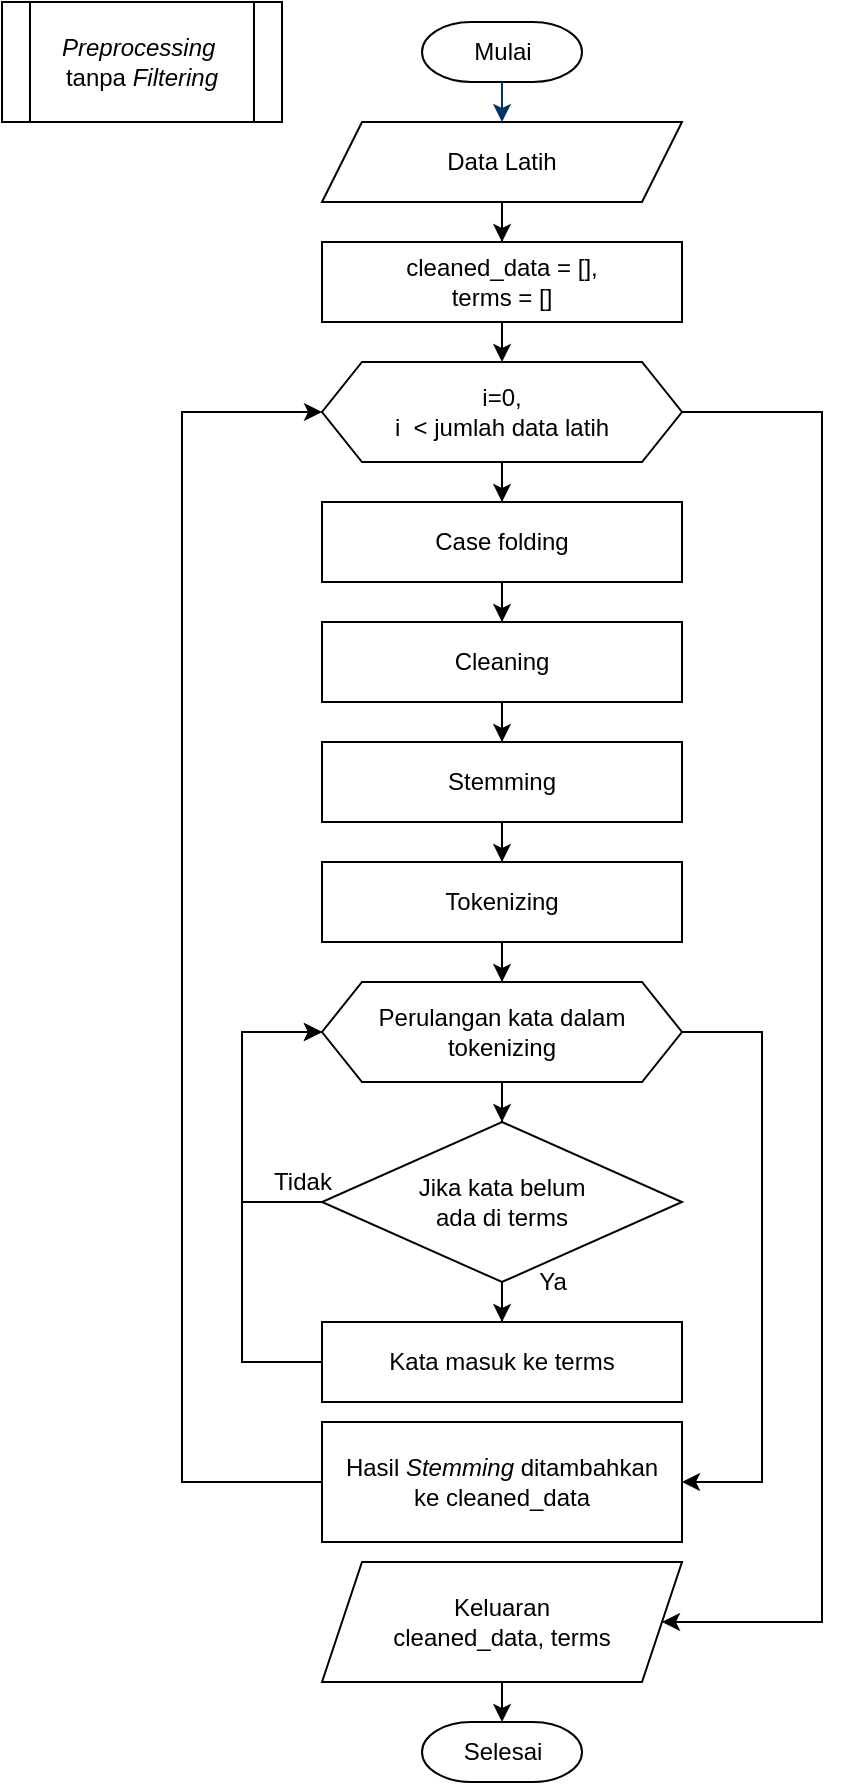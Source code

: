 <mxfile version="13.8.1" type="device"><diagram id="tYseW3QaEvNY1XFsHdk0" name="Page-1"><mxGraphModel dx="1106" dy="662" grid="1" gridSize="10" guides="1" tooltips="1" connect="1" arrows="1" fold="1" page="1" pageScale="1" pageWidth="827" pageHeight="1169" math="0" shadow="0"><root><mxCell id="0"/><mxCell id="1" parent="0"/><mxCell id="uR28_eBabnYmiAGYZiIV-12" value="Mulai" style="shape=mxgraph.flowchart.terminator;strokeWidth=1;gradientColor=none;gradientDirection=north;fontStyle=0;html=1;" parent="1" vertex="1"><mxGeometry x="260" y="30" width="80" height="30" as="geometry"/></mxCell><mxCell id="uR28_eBabnYmiAGYZiIV-13" style="fontStyle=1;strokeColor=#003366;strokeWidth=1;html=1;entryX=0.5;entryY=0;entryDx=0;entryDy=0;" parent="1" source="uR28_eBabnYmiAGYZiIV-12" target="uR28_eBabnYmiAGYZiIV-21" edge="1"><mxGeometry relative="1" as="geometry"><mxPoint x="300" y="80" as="targetPoint"/></mxGeometry></mxCell><mxCell id="uR28_eBabnYmiAGYZiIV-37" value="" style="edgeStyle=orthogonalEdgeStyle;rounded=0;orthogonalLoop=1;jettySize=auto;html=1;" parent="1" source="uR28_eBabnYmiAGYZiIV-21" target="uR28_eBabnYmiAGYZiIV-36" edge="1"><mxGeometry relative="1" as="geometry"/></mxCell><mxCell id="uR28_eBabnYmiAGYZiIV-21" value="Data Latih" style="shape=parallelogram;perimeter=parallelogramPerimeter;whiteSpace=wrap;html=1;fixedSize=1;" parent="1" vertex="1"><mxGeometry x="210" y="80" width="180" height="40" as="geometry"/></mxCell><mxCell id="uR28_eBabnYmiAGYZiIV-23" value="&lt;i&gt;Preprocessing&amp;nbsp;&lt;/i&gt;&lt;br&gt;tanpa &lt;i&gt;Filtering&lt;/i&gt;" style="shape=process;whiteSpace=wrap;html=1;backgroundOutline=1;" parent="1" vertex="1"><mxGeometry x="50" y="20" width="140" height="60" as="geometry"/></mxCell><mxCell id="uR28_eBabnYmiAGYZiIV-27" value="" style="edgeStyle=orthogonalEdgeStyle;rounded=0;orthogonalLoop=1;jettySize=auto;html=1;entryX=0.5;entryY=0;entryDx=0;entryDy=0;" parent="1" source="uR28_eBabnYmiAGYZiIV-24" target="oAiwEMiD5bgobLzKZr8S-1" edge="1"><mxGeometry relative="1" as="geometry"><mxPoint x="300" y="270" as="targetPoint"/></mxGeometry></mxCell><mxCell id="uR28_eBabnYmiAGYZiIV-63" style="edgeStyle=orthogonalEdgeStyle;rounded=0;orthogonalLoop=1;jettySize=auto;html=1;exitX=1;exitY=0.5;exitDx=0;exitDy=0;entryX=1;entryY=0.5;entryDx=0;entryDy=0;" parent="1" source="uR28_eBabnYmiAGYZiIV-24" target="uR28_eBabnYmiAGYZiIV-58" edge="1"><mxGeometry relative="1" as="geometry"><Array as="points"><mxPoint x="460" y="225"/><mxPoint x="460" y="830"/></Array></mxGeometry></mxCell><mxCell id="uR28_eBabnYmiAGYZiIV-24" value="i=0,&lt;br&gt;i &amp;nbsp;&amp;lt; jumlah data latih" style="shape=hexagon;perimeter=hexagonPerimeter2;whiteSpace=wrap;html=1;fixedSize=1;" parent="1" vertex="1"><mxGeometry x="210" y="200" width="180" height="50" as="geometry"/></mxCell><mxCell id="uR28_eBabnYmiAGYZiIV-39" style="edgeStyle=orthogonalEdgeStyle;rounded=0;orthogonalLoop=1;jettySize=auto;html=1;exitX=0.5;exitY=1;exitDx=0;exitDy=0;entryX=0.5;entryY=0;entryDx=0;entryDy=0;" parent="1" source="uR28_eBabnYmiAGYZiIV-36" target="uR28_eBabnYmiAGYZiIV-24" edge="1"><mxGeometry relative="1" as="geometry"/></mxCell><mxCell id="uR28_eBabnYmiAGYZiIV-36" value="cleaned_data = [],&lt;br&gt;terms = []" style="rounded=0;whiteSpace=wrap;html=1;" parent="1" vertex="1"><mxGeometry x="210" y="140" width="180" height="40" as="geometry"/></mxCell><mxCell id="uR28_eBabnYmiAGYZiIV-62" style="edgeStyle=orthogonalEdgeStyle;rounded=0;orthogonalLoop=1;jettySize=auto;html=1;exitX=0;exitY=0.5;exitDx=0;exitDy=0;entryX=0;entryY=0.5;entryDx=0;entryDy=0;" parent="1" source="uR28_eBabnYmiAGYZiIV-42" target="uR28_eBabnYmiAGYZiIV-24" edge="1"><mxGeometry relative="1" as="geometry"><Array as="points"><mxPoint x="140" y="760"/><mxPoint x="140" y="225"/></Array></mxGeometry></mxCell><mxCell id="uR28_eBabnYmiAGYZiIV-42" value="Hasil &lt;i&gt;Stemming&lt;/i&gt; ditambahkan&lt;br&gt;ke cleaned_data" style="whiteSpace=wrap;html=1;" parent="1" vertex="1"><mxGeometry x="210" y="730" width="180" height="60" as="geometry"/></mxCell><mxCell id="uR28_eBabnYmiAGYZiIV-50" value="" style="edgeStyle=orthogonalEdgeStyle;rounded=0;orthogonalLoop=1;jettySize=auto;html=1;" parent="1" source="uR28_eBabnYmiAGYZiIV-46" target="uR28_eBabnYmiAGYZiIV-49" edge="1"><mxGeometry relative="1" as="geometry"/></mxCell><mxCell id="uR28_eBabnYmiAGYZiIV-57" style="edgeStyle=orthogonalEdgeStyle;rounded=0;orthogonalLoop=1;jettySize=auto;html=1;entryX=1;entryY=0.5;entryDx=0;entryDy=0;" parent="1" source="uR28_eBabnYmiAGYZiIV-46" target="uR28_eBabnYmiAGYZiIV-42" edge="1"><mxGeometry relative="1" as="geometry"><Array as="points"><mxPoint x="430" y="535"/><mxPoint x="430" y="760"/></Array></mxGeometry></mxCell><mxCell id="uR28_eBabnYmiAGYZiIV-46" value="Perulangan kata dalam tokenizing" style="shape=hexagon;perimeter=hexagonPerimeter2;whiteSpace=wrap;html=1;fixedSize=1;" parent="1" vertex="1"><mxGeometry x="210" y="510" width="180" height="50" as="geometry"/></mxCell><mxCell id="uR28_eBabnYmiAGYZiIV-52" value="" style="edgeStyle=orthogonalEdgeStyle;rounded=0;orthogonalLoop=1;jettySize=auto;html=1;" parent="1" source="uR28_eBabnYmiAGYZiIV-49" target="uR28_eBabnYmiAGYZiIV-51" edge="1"><mxGeometry relative="1" as="geometry"/></mxCell><mxCell id="uR28_eBabnYmiAGYZiIV-53" style="edgeStyle=orthogonalEdgeStyle;rounded=0;orthogonalLoop=1;jettySize=auto;html=1;entryX=0;entryY=0.5;entryDx=0;entryDy=0;exitX=0;exitY=0.5;exitDx=0;exitDy=0;" parent="1" source="uR28_eBabnYmiAGYZiIV-49" target="uR28_eBabnYmiAGYZiIV-46" edge="1"><mxGeometry relative="1" as="geometry"><Array as="points"><mxPoint x="170" y="620"/><mxPoint x="170" y="535"/></Array></mxGeometry></mxCell><mxCell id="uR28_eBabnYmiAGYZiIV-49" value="Jika kata belum&lt;br&gt;ada di terms" style="rhombus;whiteSpace=wrap;html=1;" parent="1" vertex="1"><mxGeometry x="210" y="580" width="180" height="80" as="geometry"/></mxCell><mxCell id="uR28_eBabnYmiAGYZiIV-56" style="edgeStyle=orthogonalEdgeStyle;rounded=0;orthogonalLoop=1;jettySize=auto;html=1;entryX=0;entryY=0.5;entryDx=0;entryDy=0;" parent="1" source="uR28_eBabnYmiAGYZiIV-51" target="uR28_eBabnYmiAGYZiIV-46" edge="1"><mxGeometry relative="1" as="geometry"><Array as="points"><mxPoint x="170" y="700"/><mxPoint x="170" y="535"/></Array></mxGeometry></mxCell><mxCell id="uR28_eBabnYmiAGYZiIV-51" value="Kata masuk ke terms" style="whiteSpace=wrap;html=1;" parent="1" vertex="1"><mxGeometry x="210" y="680" width="180" height="40" as="geometry"/></mxCell><mxCell id="uR28_eBabnYmiAGYZiIV-54" value="Ya" style="text;html=1;align=center;verticalAlign=middle;resizable=0;points=[];autosize=1;" parent="1" vertex="1"><mxGeometry x="310" y="650" width="30" height="20" as="geometry"/></mxCell><mxCell id="uR28_eBabnYmiAGYZiIV-55" value="Tidak" style="text;html=1;align=center;verticalAlign=middle;resizable=0;points=[];autosize=1;" parent="1" vertex="1"><mxGeometry x="180" y="600" width="40" height="20" as="geometry"/></mxCell><mxCell id="uR28_eBabnYmiAGYZiIV-61" style="edgeStyle=orthogonalEdgeStyle;rounded=0;orthogonalLoop=1;jettySize=auto;html=1;exitX=0.5;exitY=1;exitDx=0;exitDy=0;entryX=0.5;entryY=0;entryDx=0;entryDy=0;entryPerimeter=0;" parent="1" source="uR28_eBabnYmiAGYZiIV-58" target="uR28_eBabnYmiAGYZiIV-60" edge="1"><mxGeometry relative="1" as="geometry"/></mxCell><mxCell id="uR28_eBabnYmiAGYZiIV-58" value="Keluaran&lt;br&gt;cleaned_data, terms" style="shape=parallelogram;perimeter=parallelogramPerimeter;whiteSpace=wrap;html=1;fixedSize=1;" parent="1" vertex="1"><mxGeometry x="210" y="800" width="180" height="60" as="geometry"/></mxCell><mxCell id="uR28_eBabnYmiAGYZiIV-60" value="Selesai" style="shape=mxgraph.flowchart.terminator;strokeWidth=1;gradientColor=none;gradientDirection=north;fontStyle=0;html=1;" parent="1" vertex="1"><mxGeometry x="260" y="880" width="80" height="30" as="geometry"/></mxCell><mxCell id="oAiwEMiD5bgobLzKZr8S-9" style="edgeStyle=orthogonalEdgeStyle;rounded=0;orthogonalLoop=1;jettySize=auto;html=1;entryX=0.5;entryY=0;entryDx=0;entryDy=0;" edge="1" parent="1" source="oAiwEMiD5bgobLzKZr8S-1" target="oAiwEMiD5bgobLzKZr8S-2"><mxGeometry relative="1" as="geometry"/></mxCell><mxCell id="oAiwEMiD5bgobLzKZr8S-1" value="Case folding" style="rounded=0;whiteSpace=wrap;html=1;" vertex="1" parent="1"><mxGeometry x="210" y="270" width="180" height="40" as="geometry"/></mxCell><mxCell id="oAiwEMiD5bgobLzKZr8S-8" style="edgeStyle=orthogonalEdgeStyle;rounded=0;orthogonalLoop=1;jettySize=auto;html=1;entryX=0.5;entryY=0;entryDx=0;entryDy=0;" edge="1" parent="1" source="oAiwEMiD5bgobLzKZr8S-2" target="oAiwEMiD5bgobLzKZr8S-3"><mxGeometry relative="1" as="geometry"/></mxCell><mxCell id="oAiwEMiD5bgobLzKZr8S-2" value="Cleaning" style="whiteSpace=wrap;html=1;rounded=0;" vertex="1" parent="1"><mxGeometry x="210" y="330" width="180" height="40" as="geometry"/></mxCell><mxCell id="oAiwEMiD5bgobLzKZr8S-7" style="edgeStyle=orthogonalEdgeStyle;rounded=0;orthogonalLoop=1;jettySize=auto;html=1;entryX=0.5;entryY=0;entryDx=0;entryDy=0;" edge="1" parent="1" source="oAiwEMiD5bgobLzKZr8S-3" target="oAiwEMiD5bgobLzKZr8S-5"><mxGeometry relative="1" as="geometry"/></mxCell><mxCell id="oAiwEMiD5bgobLzKZr8S-3" value="Stemming" style="whiteSpace=wrap;html=1;rounded=0;" vertex="1" parent="1"><mxGeometry x="210" y="390" width="180" height="40" as="geometry"/></mxCell><mxCell id="oAiwEMiD5bgobLzKZr8S-6" style="edgeStyle=orthogonalEdgeStyle;rounded=0;orthogonalLoop=1;jettySize=auto;html=1;entryX=0.5;entryY=0;entryDx=0;entryDy=0;" edge="1" parent="1" source="oAiwEMiD5bgobLzKZr8S-5" target="uR28_eBabnYmiAGYZiIV-46"><mxGeometry relative="1" as="geometry"/></mxCell><mxCell id="oAiwEMiD5bgobLzKZr8S-5" value="Tokenizing" style="whiteSpace=wrap;html=1;rounded=0;" vertex="1" parent="1"><mxGeometry x="210" y="450" width="180" height="40" as="geometry"/></mxCell></root></mxGraphModel></diagram></mxfile>
